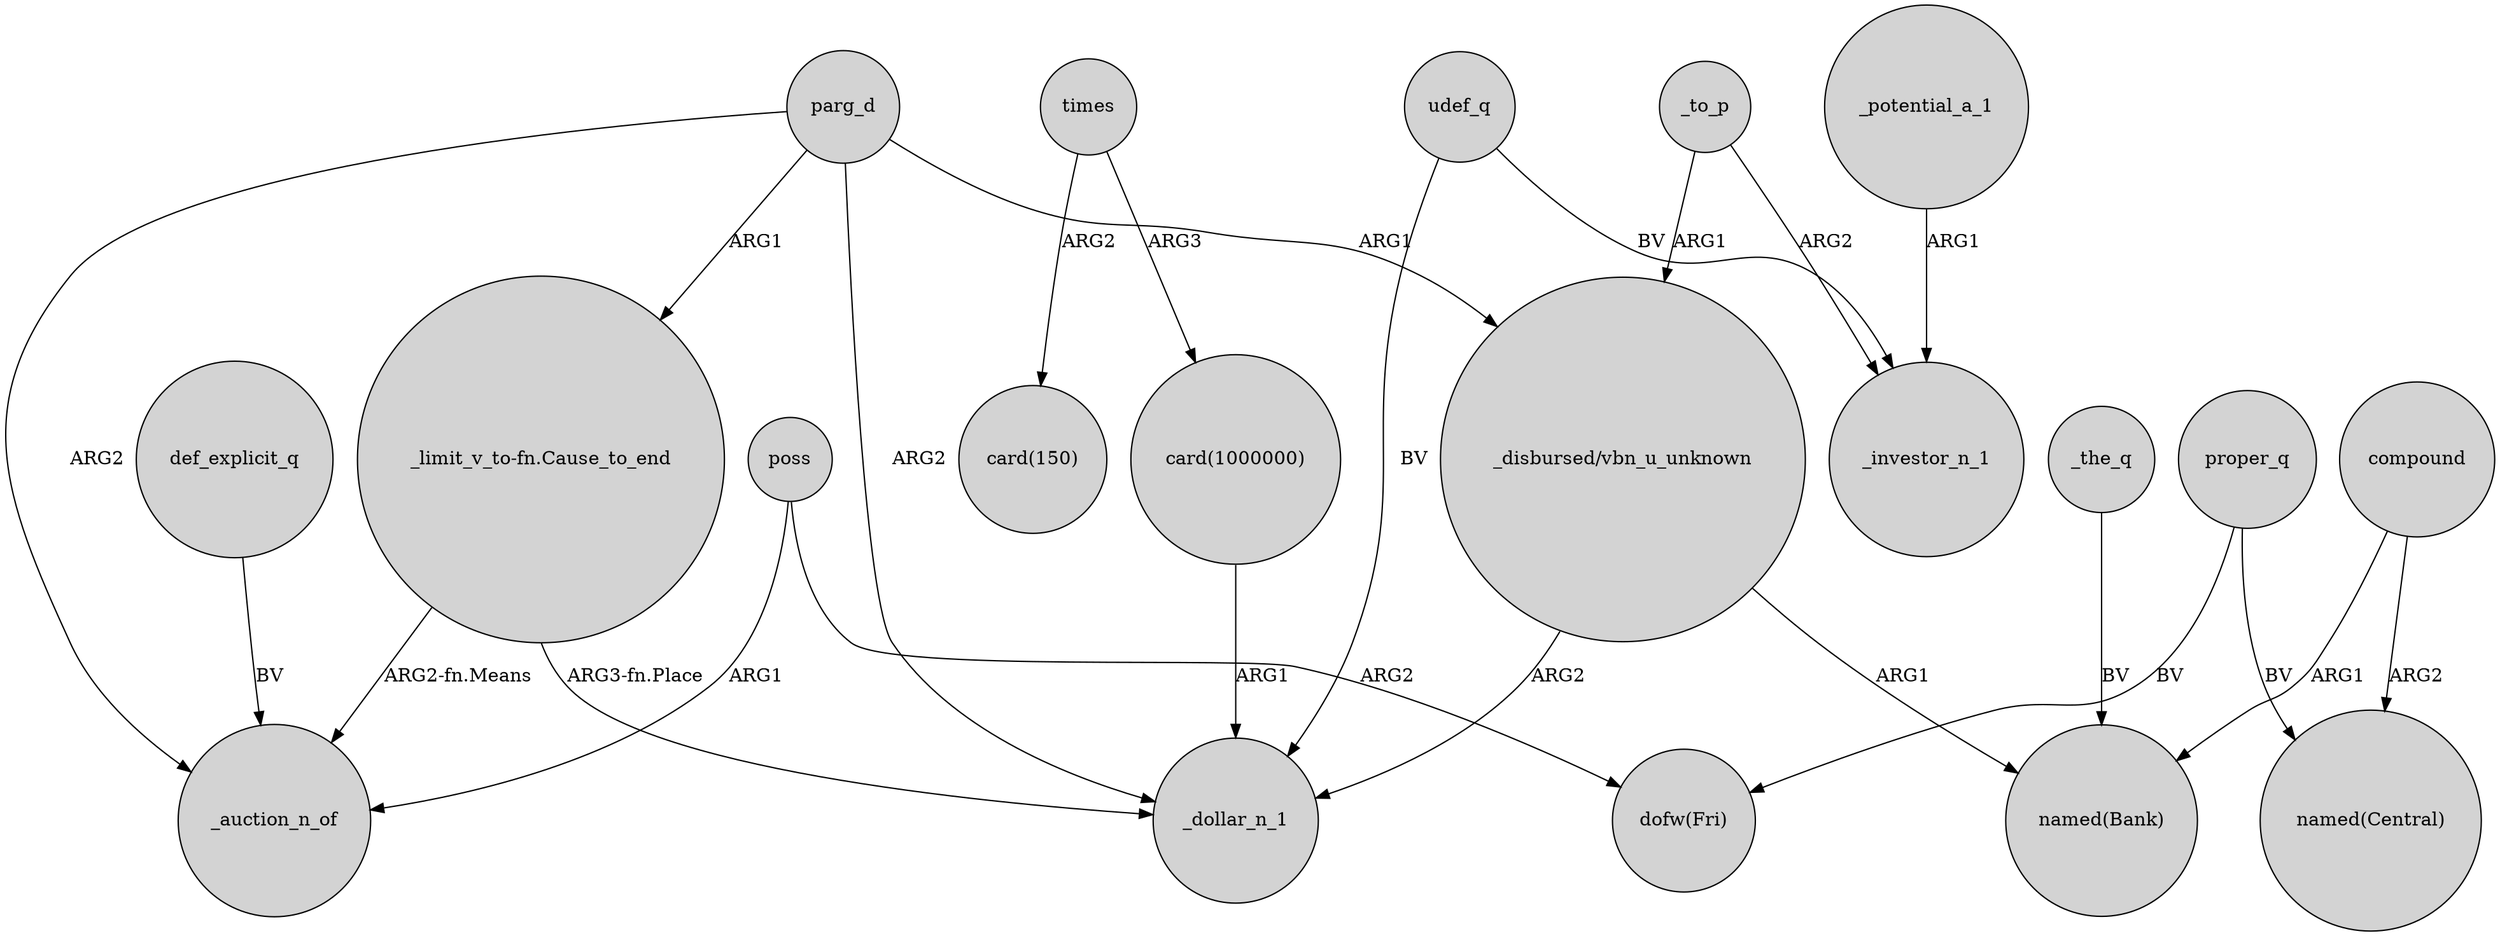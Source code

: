 digraph {
	node [shape=circle style=filled]
	parg_d -> _dollar_n_1 [label=ARG2]
	proper_q -> "dofw(Fri)" [label=BV]
	poss -> _auction_n_of [label=ARG1]
	parg_d -> "_disbursed/vbn_u_unknown" [label=ARG1]
	poss -> "dofw(Fri)" [label=ARG2]
	times -> "card(1000000)" [label=ARG3]
	compound -> "named(Central)" [label=ARG2]
	compound -> "named(Bank)" [label=ARG1]
	_to_p -> _investor_n_1 [label=ARG2]
	_to_p -> "_disbursed/vbn_u_unknown" [label=ARG1]
	_potential_a_1 -> _investor_n_1 [label=ARG1]
	parg_d -> _auction_n_of [label=ARG2]
	"_limit_v_to-fn.Cause_to_end" -> _dollar_n_1 [label="ARG3-fn.Place"]
	_the_q -> "named(Bank)" [label=BV]
	parg_d -> "_limit_v_to-fn.Cause_to_end" [label=ARG1]
	times -> "card(150)" [label=ARG2]
	udef_q -> _dollar_n_1 [label=BV]
	def_explicit_q -> _auction_n_of [label=BV]
	"card(1000000)" -> _dollar_n_1 [label=ARG1]
	"_disbursed/vbn_u_unknown" -> _dollar_n_1 [label=ARG2]
	"_limit_v_to-fn.Cause_to_end" -> _auction_n_of [label="ARG2-fn.Means"]
	proper_q -> "named(Central)" [label=BV]
	udef_q -> _investor_n_1 [label=BV]
	"_disbursed/vbn_u_unknown" -> "named(Bank)" [label=ARG1]
}
